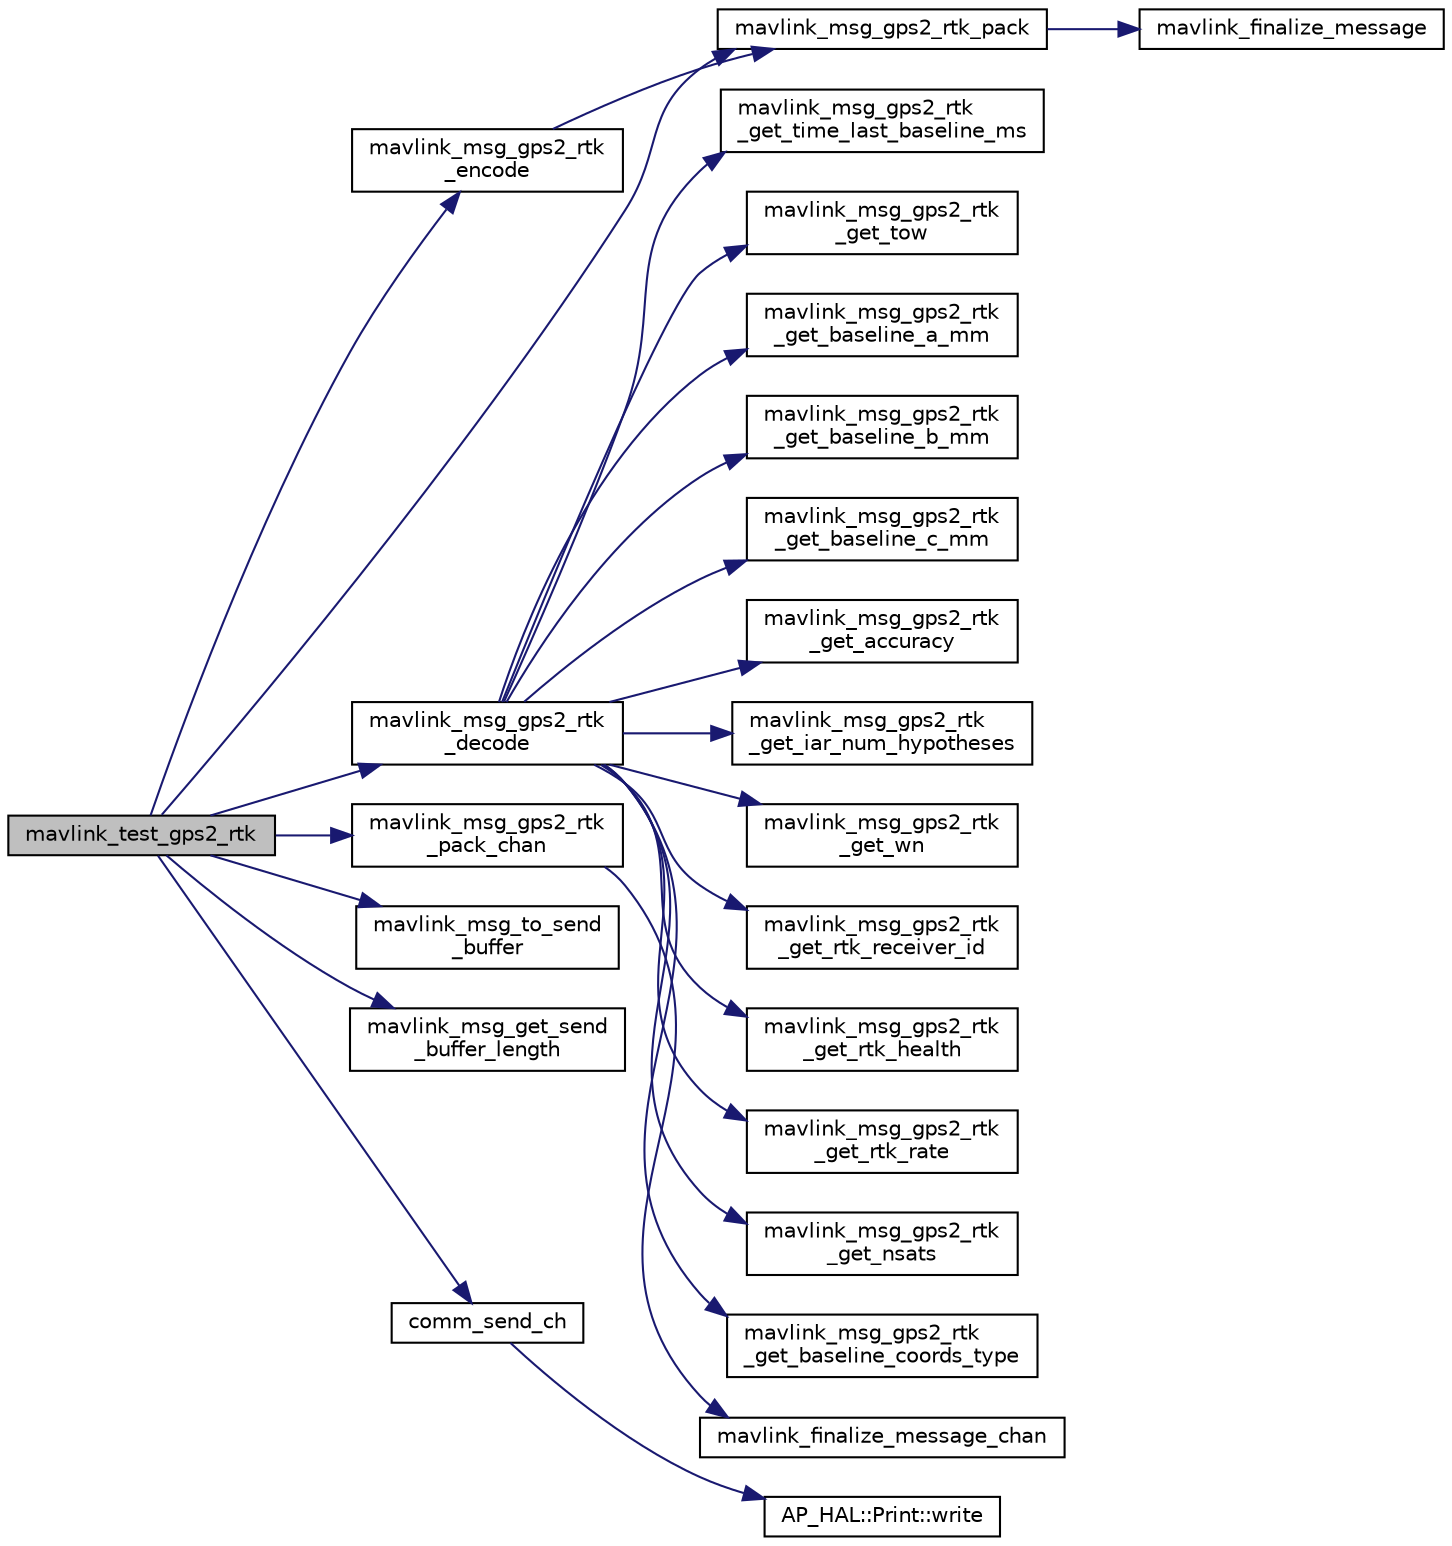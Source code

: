 digraph "mavlink_test_gps2_rtk"
{
 // INTERACTIVE_SVG=YES
  edge [fontname="Helvetica",fontsize="10",labelfontname="Helvetica",labelfontsize="10"];
  node [fontname="Helvetica",fontsize="10",shape=record];
  rankdir="LR";
  Node1 [label="mavlink_test_gps2_rtk",height=0.2,width=0.4,color="black", fillcolor="grey75", style="filled" fontcolor="black"];
  Node1 -> Node2 [color="midnightblue",fontsize="10",style="solid",fontname="Helvetica"];
  Node2 [label="mavlink_msg_gps2_rtk\l_encode",height=0.2,width=0.4,color="black", fillcolor="white", style="filled",URL="$mavlink__msg__gps2__rtk_8h.html#af806f21f48ab6f9835711a325b3ffa4c",tooltip="Encode a gps2_rtk struct. "];
  Node2 -> Node3 [color="midnightblue",fontsize="10",style="solid",fontname="Helvetica"];
  Node3 [label="mavlink_msg_gps2_rtk_pack",height=0.2,width=0.4,color="black", fillcolor="white", style="filled",URL="$mavlink__msg__gps2__rtk_8h.html#a3d4c5b1014b01ef5c5829f142eaad50e",tooltip="Pack a gps2_rtk message. "];
  Node3 -> Node4 [color="midnightblue",fontsize="10",style="solid",fontname="Helvetica"];
  Node4 [label="mavlink_finalize_message",height=0.2,width=0.4,color="black", fillcolor="white", style="filled",URL="$v0_89_2mavlink__helpers_8h.html#af3bea083c5ec83f5b6570b2bd4a817d0",tooltip="Finalize a MAVLink message with MAVLINK_COMM_0 as default channel. "];
  Node1 -> Node5 [color="midnightblue",fontsize="10",style="solid",fontname="Helvetica"];
  Node5 [label="mavlink_msg_gps2_rtk\l_decode",height=0.2,width=0.4,color="black", fillcolor="white", style="filled",URL="$mavlink__msg__gps2__rtk_8h.html#a8c3367db96b22113588a27cd5f093a43",tooltip="Decode a gps2_rtk message into a struct. "];
  Node5 -> Node6 [color="midnightblue",fontsize="10",style="solid",fontname="Helvetica"];
  Node6 [label="mavlink_msg_gps2_rtk\l_get_time_last_baseline_ms",height=0.2,width=0.4,color="black", fillcolor="white", style="filled",URL="$mavlink__msg__gps2__rtk_8h.html#a6995ca9a62f0d9f7a2cfdacbbcf6091e",tooltip="Send a gps2_rtk message. "];
  Node5 -> Node7 [color="midnightblue",fontsize="10",style="solid",fontname="Helvetica"];
  Node7 [label="mavlink_msg_gps2_rtk\l_get_tow",height=0.2,width=0.4,color="black", fillcolor="white", style="filled",URL="$mavlink__msg__gps2__rtk_8h.html#a04e028b39fa9a2846f613344f3b2a44f",tooltip="Get field tow from gps2_rtk message. "];
  Node5 -> Node8 [color="midnightblue",fontsize="10",style="solid",fontname="Helvetica"];
  Node8 [label="mavlink_msg_gps2_rtk\l_get_baseline_a_mm",height=0.2,width=0.4,color="black", fillcolor="white", style="filled",URL="$mavlink__msg__gps2__rtk_8h.html#afcfb85aec345323a80199b888dc0d41c",tooltip="Get field baseline_a_mm from gps2_rtk message. "];
  Node5 -> Node9 [color="midnightblue",fontsize="10",style="solid",fontname="Helvetica"];
  Node9 [label="mavlink_msg_gps2_rtk\l_get_baseline_b_mm",height=0.2,width=0.4,color="black", fillcolor="white", style="filled",URL="$mavlink__msg__gps2__rtk_8h.html#a2be5444f35865afb3a679cf4fe4634b4",tooltip="Get field baseline_b_mm from gps2_rtk message. "];
  Node5 -> Node10 [color="midnightblue",fontsize="10",style="solid",fontname="Helvetica"];
  Node10 [label="mavlink_msg_gps2_rtk\l_get_baseline_c_mm",height=0.2,width=0.4,color="black", fillcolor="white", style="filled",URL="$mavlink__msg__gps2__rtk_8h.html#a0289d7cc661b5e3c4bd0311604f70907",tooltip="Get field baseline_c_mm from gps2_rtk message. "];
  Node5 -> Node11 [color="midnightblue",fontsize="10",style="solid",fontname="Helvetica"];
  Node11 [label="mavlink_msg_gps2_rtk\l_get_accuracy",height=0.2,width=0.4,color="black", fillcolor="white", style="filled",URL="$mavlink__msg__gps2__rtk_8h.html#a882e5ce54e933713355d7247be56fe38",tooltip="Get field accuracy from gps2_rtk message. "];
  Node5 -> Node12 [color="midnightblue",fontsize="10",style="solid",fontname="Helvetica"];
  Node12 [label="mavlink_msg_gps2_rtk\l_get_iar_num_hypotheses",height=0.2,width=0.4,color="black", fillcolor="white", style="filled",URL="$mavlink__msg__gps2__rtk_8h.html#acebc07dff00f5889d75fe304090936b7",tooltip="Get field iar_num_hypotheses from gps2_rtk message. "];
  Node5 -> Node13 [color="midnightblue",fontsize="10",style="solid",fontname="Helvetica"];
  Node13 [label="mavlink_msg_gps2_rtk\l_get_wn",height=0.2,width=0.4,color="black", fillcolor="white", style="filled",URL="$mavlink__msg__gps2__rtk_8h.html#aeec66c206edd6f638aaa5c3d69bfff9c",tooltip="Get field wn from gps2_rtk message. "];
  Node5 -> Node14 [color="midnightblue",fontsize="10",style="solid",fontname="Helvetica"];
  Node14 [label="mavlink_msg_gps2_rtk\l_get_rtk_receiver_id",height=0.2,width=0.4,color="black", fillcolor="white", style="filled",URL="$mavlink__msg__gps2__rtk_8h.html#a395104c2ddf4a8469e32e5747db8d7fa",tooltip="Get field rtk_receiver_id from gps2_rtk message. "];
  Node5 -> Node15 [color="midnightblue",fontsize="10",style="solid",fontname="Helvetica"];
  Node15 [label="mavlink_msg_gps2_rtk\l_get_rtk_health",height=0.2,width=0.4,color="black", fillcolor="white", style="filled",URL="$mavlink__msg__gps2__rtk_8h.html#abcf841df82f025fd95ecf60aa4527b2a",tooltip="Get field rtk_health from gps2_rtk message. "];
  Node5 -> Node16 [color="midnightblue",fontsize="10",style="solid",fontname="Helvetica"];
  Node16 [label="mavlink_msg_gps2_rtk\l_get_rtk_rate",height=0.2,width=0.4,color="black", fillcolor="white", style="filled",URL="$mavlink__msg__gps2__rtk_8h.html#abdc7e8141843da0d8a0ca2f340f24412",tooltip="Get field rtk_rate from gps2_rtk message. "];
  Node5 -> Node17 [color="midnightblue",fontsize="10",style="solid",fontname="Helvetica"];
  Node17 [label="mavlink_msg_gps2_rtk\l_get_nsats",height=0.2,width=0.4,color="black", fillcolor="white", style="filled",URL="$mavlink__msg__gps2__rtk_8h.html#a718760170c671cf52ff7c6a671db8081",tooltip="Get field nsats from gps2_rtk message. "];
  Node5 -> Node18 [color="midnightblue",fontsize="10",style="solid",fontname="Helvetica"];
  Node18 [label="mavlink_msg_gps2_rtk\l_get_baseline_coords_type",height=0.2,width=0.4,color="black", fillcolor="white", style="filled",URL="$mavlink__msg__gps2__rtk_8h.html#a26571e29b26f0a695282c3ea27fae41d",tooltip="Get field baseline_coords_type from gps2_rtk message. "];
  Node1 -> Node3 [color="midnightblue",fontsize="10",style="solid",fontname="Helvetica"];
  Node1 -> Node19 [color="midnightblue",fontsize="10",style="solid",fontname="Helvetica"];
  Node19 [label="mavlink_msg_gps2_rtk\l_pack_chan",height=0.2,width=0.4,color="black", fillcolor="white", style="filled",URL="$mavlink__msg__gps2__rtk_8h.html#a0541fda55d06994b3d7932a943174d50",tooltip="Pack a gps2_rtk message on a channel. "];
  Node19 -> Node20 [color="midnightblue",fontsize="10",style="solid",fontname="Helvetica"];
  Node20 [label="mavlink_finalize_message_chan",height=0.2,width=0.4,color="black", fillcolor="white", style="filled",URL="$v0_89_2mavlink__helpers_8h.html#aa66131138fc02101dcc73b4b556ab422",tooltip="Finalize a MAVLink message with channel assignment. "];
  Node1 -> Node21 [color="midnightblue",fontsize="10",style="solid",fontname="Helvetica"];
  Node21 [label="mavlink_msg_to_send\l_buffer",height=0.2,width=0.4,color="black", fillcolor="white", style="filled",URL="$v0_89_2mavlink__helpers_8h.html#afea0a9befa84822fd62c2899ea0d849e",tooltip="Pack a message to send it over a serial byte stream. "];
  Node1 -> Node22 [color="midnightblue",fontsize="10",style="solid",fontname="Helvetica"];
  Node22 [label="mavlink_msg_get_send\l_buffer_length",height=0.2,width=0.4,color="black", fillcolor="white", style="filled",URL="$v0_89_2protocol_8h.html#aa86c08f27aabb7a2e12a67f189f590c8",tooltip="Get the required buffer size for this message. "];
  Node1 -> Node23 [color="midnightblue",fontsize="10",style="solid",fontname="Helvetica"];
  Node23 [label="comm_send_ch",height=0.2,width=0.4,color="black", fillcolor="white", style="filled",URL="$GCS__MAVLink_8h.html#ab753873a1ee10adedd0ce246311468f8"];
  Node23 -> Node24 [color="midnightblue",fontsize="10",style="solid",fontname="Helvetica"];
  Node24 [label="AP_HAL::Print::write",height=0.2,width=0.4,color="black", fillcolor="white", style="filled",URL="$classAP__HAL_1_1Print.html#acc65391952a43334f8f5c9bef341f501"];
}
